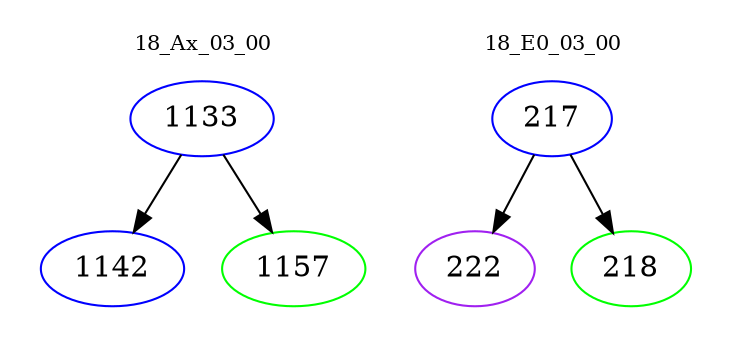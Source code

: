 digraph{
subgraph cluster_0 {
color = white
label = "18_Ax_03_00";
fontsize=10;
T0_1133 [label="1133", color="blue"]
T0_1133 -> T0_1142 [color="black"]
T0_1142 [label="1142", color="blue"]
T0_1133 -> T0_1157 [color="black"]
T0_1157 [label="1157", color="green"]
}
subgraph cluster_1 {
color = white
label = "18_E0_03_00";
fontsize=10;
T1_217 [label="217", color="blue"]
T1_217 -> T1_222 [color="black"]
T1_222 [label="222", color="purple"]
T1_217 -> T1_218 [color="black"]
T1_218 [label="218", color="green"]
}
}
